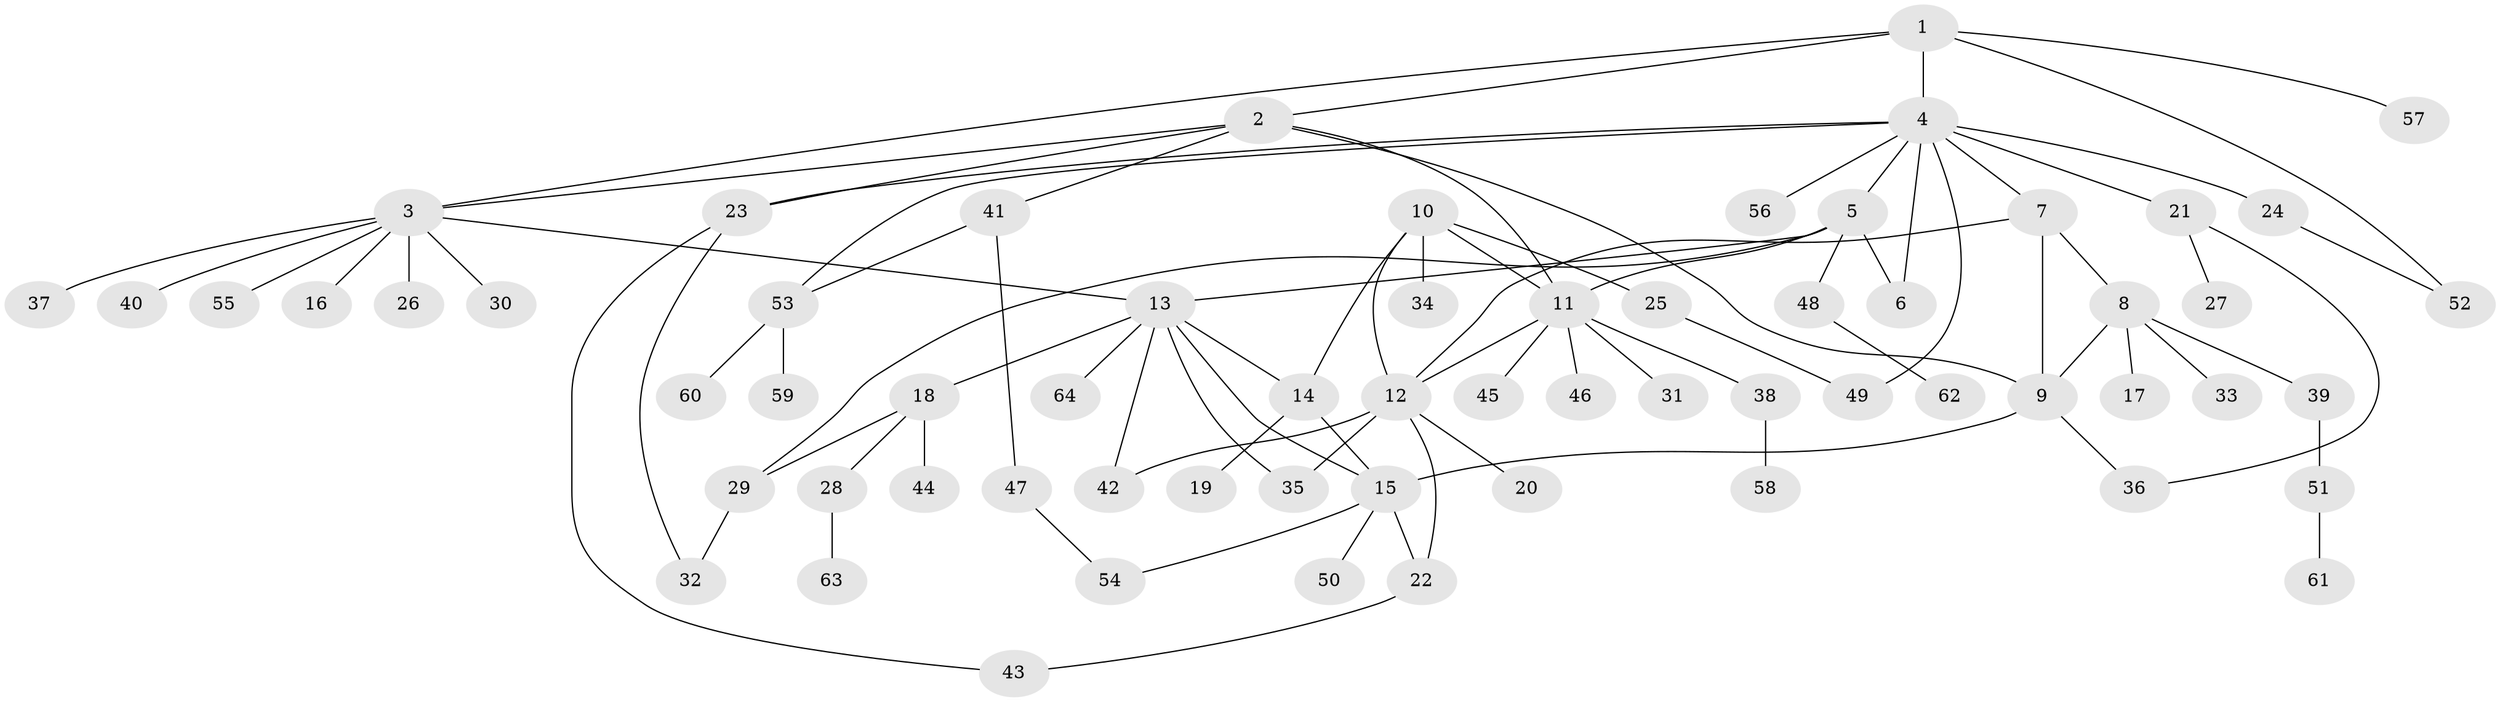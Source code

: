 // Generated by graph-tools (version 1.1) at 2025/50/03/09/25 03:50:27]
// undirected, 64 vertices, 86 edges
graph export_dot {
graph [start="1"]
  node [color=gray90,style=filled];
  1;
  2;
  3;
  4;
  5;
  6;
  7;
  8;
  9;
  10;
  11;
  12;
  13;
  14;
  15;
  16;
  17;
  18;
  19;
  20;
  21;
  22;
  23;
  24;
  25;
  26;
  27;
  28;
  29;
  30;
  31;
  32;
  33;
  34;
  35;
  36;
  37;
  38;
  39;
  40;
  41;
  42;
  43;
  44;
  45;
  46;
  47;
  48;
  49;
  50;
  51;
  52;
  53;
  54;
  55;
  56;
  57;
  58;
  59;
  60;
  61;
  62;
  63;
  64;
  1 -- 2;
  1 -- 3;
  1 -- 4;
  1 -- 52;
  1 -- 57;
  2 -- 3;
  2 -- 9;
  2 -- 11;
  2 -- 23;
  2 -- 41;
  3 -- 13;
  3 -- 16;
  3 -- 26;
  3 -- 30;
  3 -- 37;
  3 -- 40;
  3 -- 55;
  4 -- 5;
  4 -- 6;
  4 -- 7;
  4 -- 21;
  4 -- 23;
  4 -- 24;
  4 -- 49;
  4 -- 53;
  4 -- 56;
  5 -- 6;
  5 -- 11;
  5 -- 13;
  5 -- 29;
  5 -- 48;
  7 -- 8;
  7 -- 9;
  7 -- 12;
  8 -- 9;
  8 -- 17;
  8 -- 33;
  8 -- 39;
  9 -- 15;
  9 -- 36;
  10 -- 11;
  10 -- 12;
  10 -- 14;
  10 -- 25;
  10 -- 34;
  11 -- 12;
  11 -- 31;
  11 -- 38;
  11 -- 45;
  11 -- 46;
  12 -- 20;
  12 -- 22;
  12 -- 35;
  12 -- 42;
  13 -- 14;
  13 -- 15;
  13 -- 18;
  13 -- 35;
  13 -- 42;
  13 -- 64;
  14 -- 15;
  14 -- 19;
  15 -- 22;
  15 -- 50;
  15 -- 54;
  18 -- 28;
  18 -- 29;
  18 -- 44;
  21 -- 27;
  21 -- 36;
  22 -- 43;
  23 -- 32;
  23 -- 43;
  24 -- 52;
  25 -- 49;
  28 -- 63;
  29 -- 32;
  38 -- 58;
  39 -- 51;
  41 -- 47;
  41 -- 53;
  47 -- 54;
  48 -- 62;
  51 -- 61;
  53 -- 59;
  53 -- 60;
}
